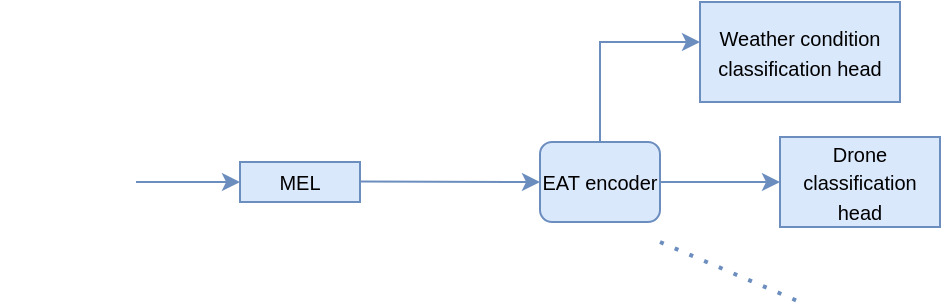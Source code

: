 <mxfile version="28.0.6">
  <diagram name="Page-1" id="d1K97KAvFoT44evGvMwv">
    <mxGraphModel dx="934" dy="532" grid="1" gridSize="10" guides="1" tooltips="1" connect="1" arrows="1" fold="1" page="1" pageScale="1" pageWidth="850" pageHeight="1100" math="0" shadow="0">
      <root>
        <mxCell id="0" />
        <mxCell id="1" parent="0" />
        <mxCell id="41gzLQOKOGe5HvZYSZ-K-1" value="&lt;font style=&quot;font-size: 10px;&quot;&gt;EAT encoder&lt;/font&gt;" style="rounded=1;whiteSpace=wrap;html=1;fillColor=#dae8fc;strokeColor=#6c8ebf;" parent="1" vertex="1">
          <mxGeometry x="320" y="280" width="60" height="40" as="geometry" />
        </mxCell>
        <mxCell id="41gzLQOKOGe5HvZYSZ-K-2" value="" style="shape=image;html=1;verticalAlign=top;verticalLabelPosition=bottom;labelBackgroundColor=#ffffff;imageAspect=0;aspect=fixed;image=https://cdn0.iconfinder.com/data/icons/evericons-24px-vol-2/24/sound-wave-128.png;rotation=0;fillColor=#dae8fc;strokeColor=#6c8ebf;" parent="1" vertex="1">
          <mxGeometry x="50" y="266" width="68" height="68" as="geometry" />
        </mxCell>
        <mxCell id="41gzLQOKOGe5HvZYSZ-K-3" value="&lt;font style=&quot;font-size: 10px;&quot;&gt;MEL &lt;/font&gt;" style="rounded=0;whiteSpace=wrap;html=1;fillColor=#dae8fc;strokeColor=#6c8ebf;" parent="1" vertex="1">
          <mxGeometry x="170" y="290" width="60" height="20" as="geometry" />
        </mxCell>
        <mxCell id="41gzLQOKOGe5HvZYSZ-K-4" value="" style="endArrow=classic;html=1;rounded=0;exitX=1;exitY=0.5;exitDx=0;exitDy=0;entryX=0;entryY=0.5;entryDx=0;entryDy=0;fillColor=#dae8fc;strokeColor=#6c8ebf;" parent="1" source="41gzLQOKOGe5HvZYSZ-K-2" target="41gzLQOKOGe5HvZYSZ-K-3" edge="1">
          <mxGeometry width="50" height="50" relative="1" as="geometry">
            <mxPoint x="280" y="390" as="sourcePoint" />
            <mxPoint x="330" y="340" as="targetPoint" />
          </mxGeometry>
        </mxCell>
        <mxCell id="41gzLQOKOGe5HvZYSZ-K-5" value="" style="endArrow=classic;html=1;rounded=0;exitX=1;exitY=0.5;exitDx=0;exitDy=0;fillColor=#dae8fc;strokeColor=#6c8ebf;" parent="1" edge="1">
          <mxGeometry width="50" height="50" relative="1" as="geometry">
            <mxPoint x="230" y="299.71" as="sourcePoint" />
            <mxPoint x="320" y="300" as="targetPoint" />
          </mxGeometry>
        </mxCell>
        <mxCell id="41gzLQOKOGe5HvZYSZ-K-6" value="" style="endArrow=classic;html=1;rounded=0;exitX=1;exitY=0.5;exitDx=0;exitDy=0;fillColor=#dae8fc;strokeColor=#6c8ebf;entryX=0;entryY=0.5;entryDx=0;entryDy=0;" parent="1" source="41gzLQOKOGe5HvZYSZ-K-1" target="X5VqwNHI1j3_WoCF-TBz-2" edge="1">
          <mxGeometry width="50" height="50" relative="1" as="geometry">
            <mxPoint x="425" y="300" as="sourcePoint" />
            <mxPoint x="470.0" y="300.0" as="targetPoint" />
          </mxGeometry>
        </mxCell>
        <mxCell id="41gzLQOKOGe5HvZYSZ-K-8" value="" style="endArrow=classic;html=1;rounded=0;fillColor=#dae8fc;strokeColor=#6c8ebf;" parent="1" edge="1">
          <mxGeometry width="50" height="50" relative="1" as="geometry">
            <mxPoint x="350" y="280" as="sourcePoint" />
            <mxPoint x="400" y="230" as="targetPoint" />
            <Array as="points">
              <mxPoint x="350" y="230" />
            </Array>
          </mxGeometry>
        </mxCell>
        <mxCell id="41gzLQOKOGe5HvZYSZ-K-12" value="" style="endArrow=none;dashed=1;html=1;dashPattern=1 3;strokeWidth=2;rounded=0;fillColor=#dae8fc;strokeColor=#6c8ebf;" parent="1" edge="1">
          <mxGeometry width="50" height="50" relative="1" as="geometry">
            <mxPoint x="380" y="330" as="sourcePoint" />
            <mxPoint x="450" y="360" as="targetPoint" />
          </mxGeometry>
        </mxCell>
        <mxCell id="X5VqwNHI1j3_WoCF-TBz-1" value="&lt;font style=&quot;font-size: 10px;&quot;&gt;Weather condition classification head&lt;/font&gt;" style="rounded=0;whiteSpace=wrap;html=1;fillColor=#dae8fc;strokeColor=#6c8ebf;" vertex="1" parent="1">
          <mxGeometry x="400" y="210" width="100" height="50" as="geometry" />
        </mxCell>
        <mxCell id="X5VqwNHI1j3_WoCF-TBz-2" value="&lt;font style=&quot;font-size: 10px;&quot;&gt;Drone classification head&lt;/font&gt;" style="rounded=0;whiteSpace=wrap;html=1;fillColor=#dae8fc;strokeColor=#6c8ebf;" vertex="1" parent="1">
          <mxGeometry x="440" y="277.5" width="80" height="45" as="geometry" />
        </mxCell>
      </root>
    </mxGraphModel>
  </diagram>
</mxfile>
